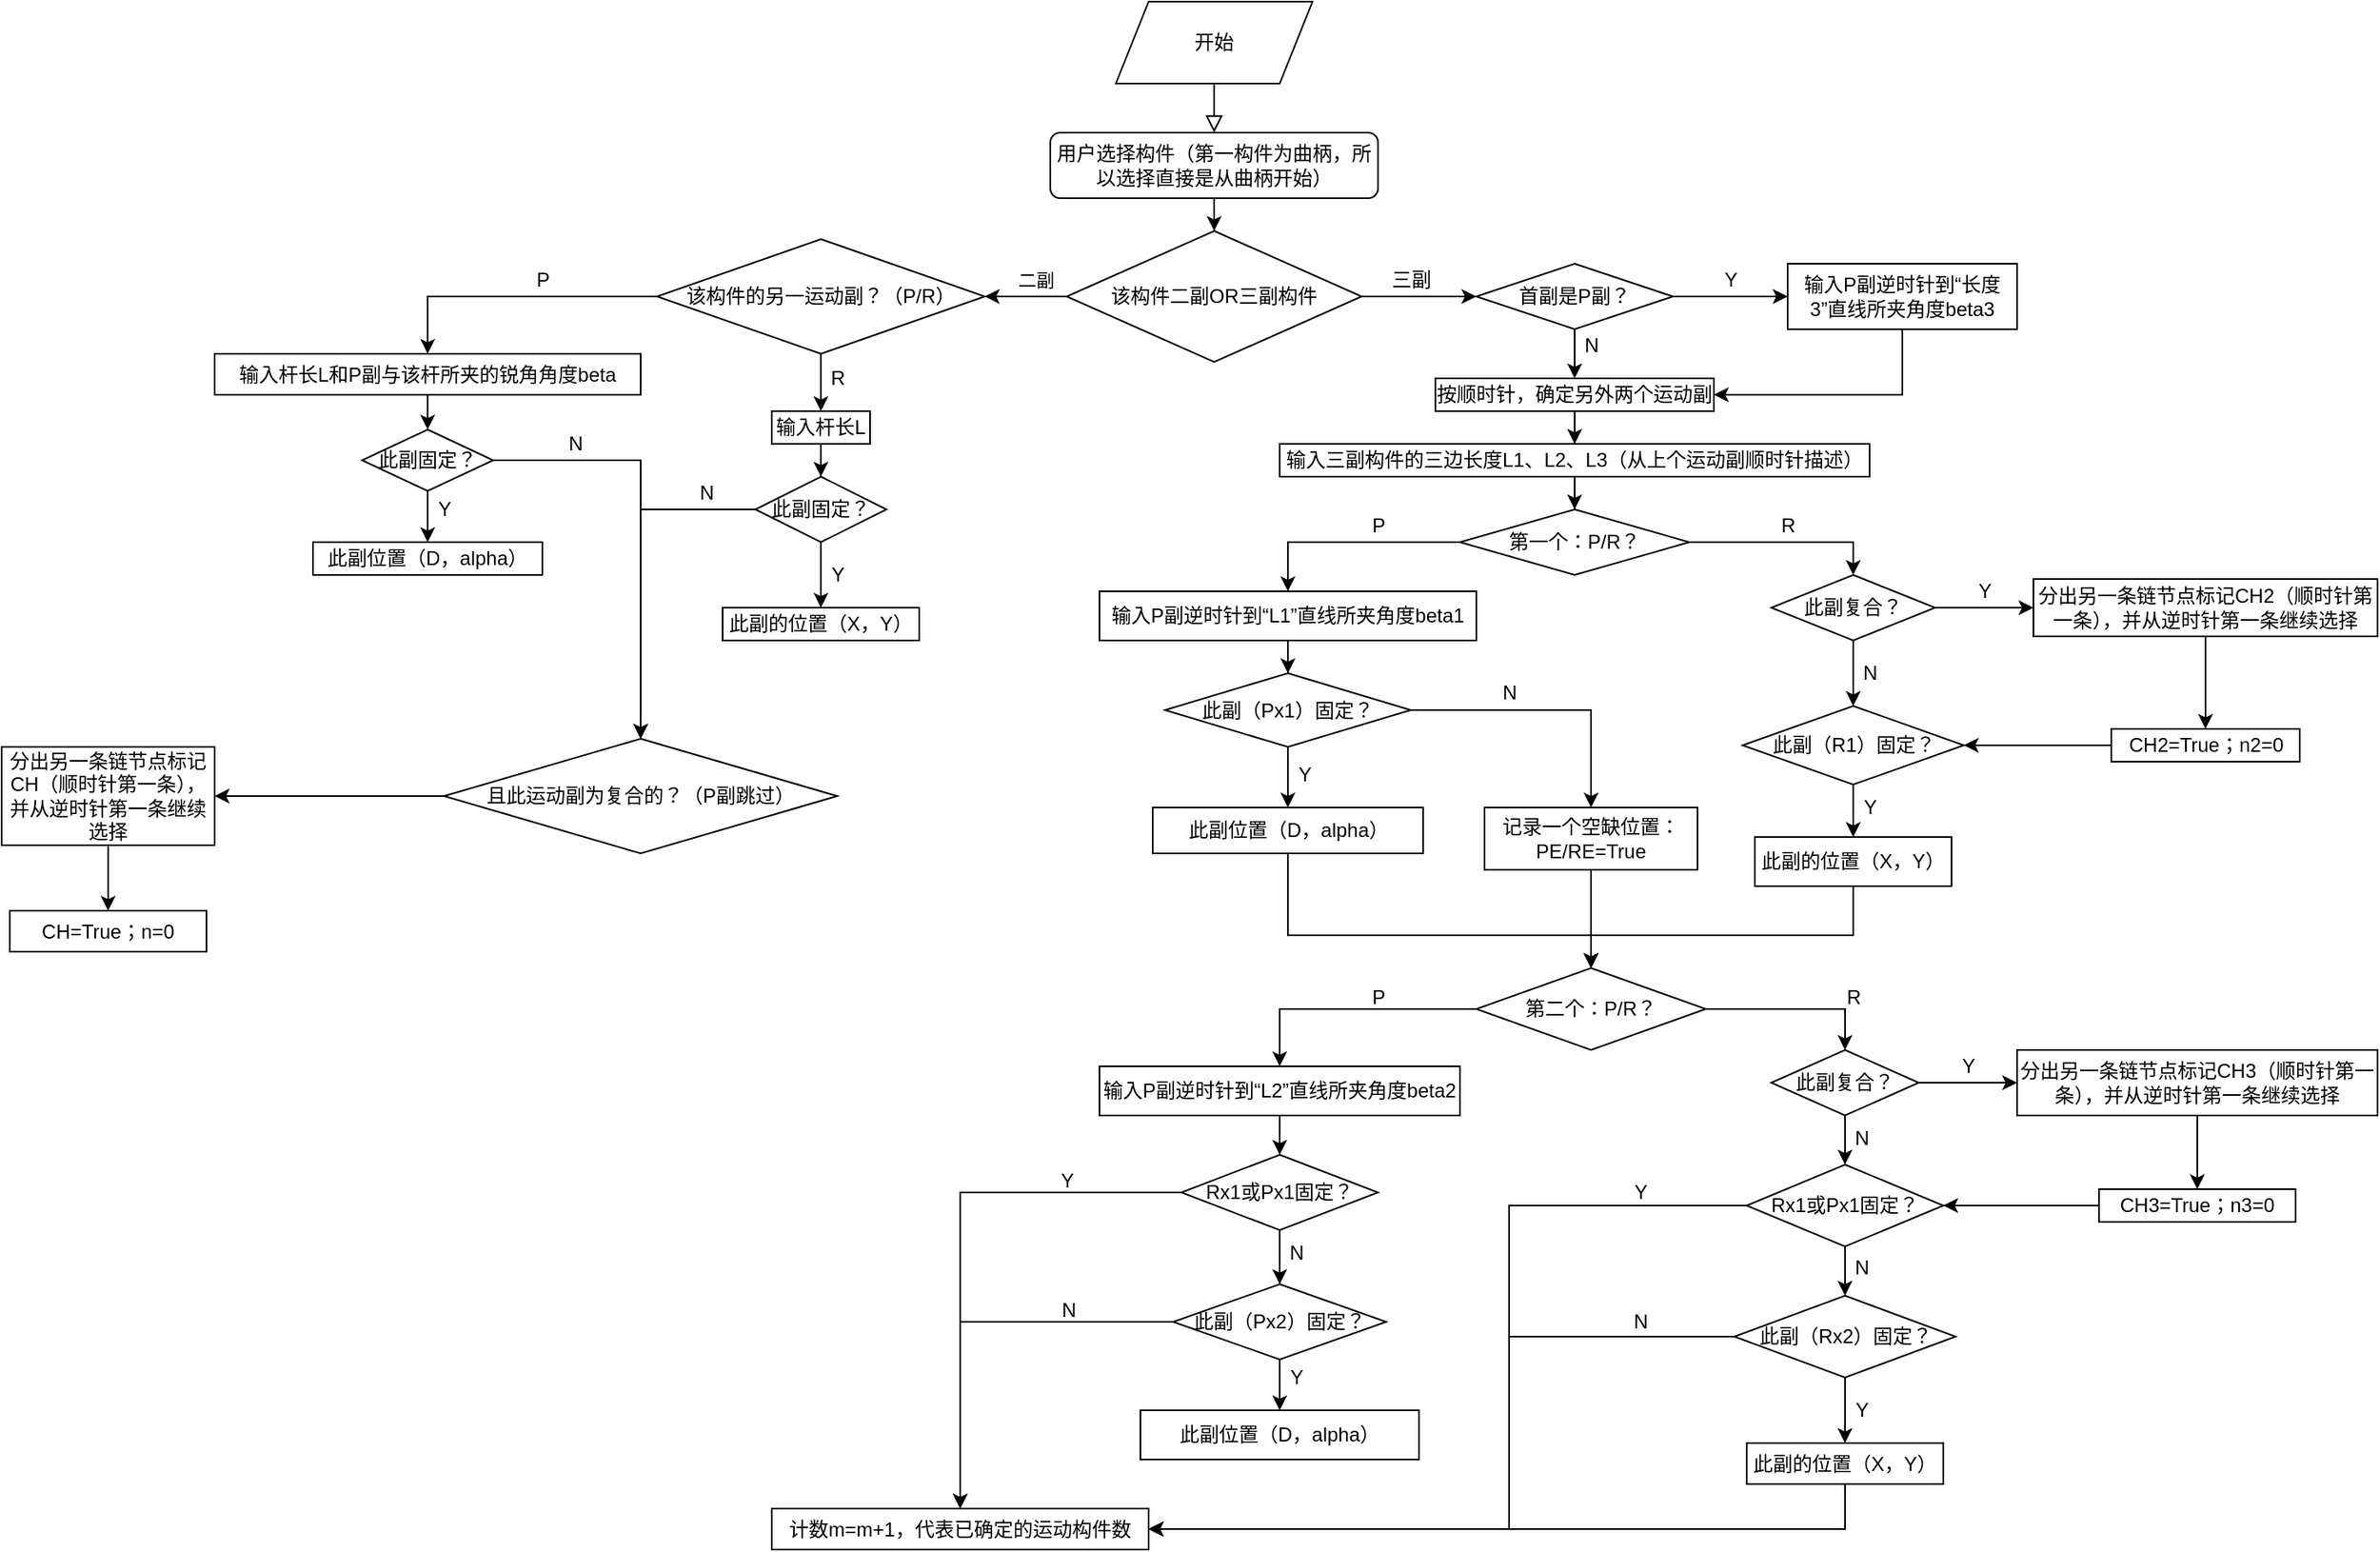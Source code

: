 <mxfile version="13.7.7" type="github">
  <diagram id="C5RBs43oDa-KdzZeNtuy" name="Page-1">
    <mxGraphModel dx="2249" dy="747" grid="1" gridSize="10" guides="1" tooltips="1" connect="1" arrows="1" fold="1" page="1" pageScale="1" pageWidth="827" pageHeight="1169" math="0" shadow="0">
      <root>
        <mxCell id="WIyWlLk6GJQsqaUBKTNV-0" />
        <mxCell id="WIyWlLk6GJQsqaUBKTNV-1" parent="WIyWlLk6GJQsqaUBKTNV-0" />
        <mxCell id="WIyWlLk6GJQsqaUBKTNV-2" value="" style="rounded=0;html=1;jettySize=auto;orthogonalLoop=1;fontSize=11;endArrow=block;endFill=0;endSize=8;strokeWidth=1;shadow=0;labelBackgroundColor=none;edgeStyle=orthogonalEdgeStyle;" parent="WIyWlLk6GJQsqaUBKTNV-1" edge="1">
          <mxGeometry relative="1" as="geometry">
            <mxPoint x="460" y="80" as="sourcePoint" />
            <mxPoint x="460" y="110" as="targetPoint" />
          </mxGeometry>
        </mxCell>
        <mxCell id="-kr_qZ6YlgbHXMkLGOQx-3" value="" style="edgeStyle=orthogonalEdgeStyle;rounded=0;orthogonalLoop=1;jettySize=auto;html=1;" edge="1" parent="WIyWlLk6GJQsqaUBKTNV-1" source="-kr_qZ6YlgbHXMkLGOQx-0" target="-kr_qZ6YlgbHXMkLGOQx-2">
          <mxGeometry relative="1" as="geometry" />
        </mxCell>
        <mxCell id="-kr_qZ6YlgbHXMkLGOQx-0" value="用户选择构件（第一构件为曲柄，所以选择直接是从曲柄开始）" style="rounded=1;whiteSpace=wrap;html=1;" vertex="1" parent="WIyWlLk6GJQsqaUBKTNV-1">
          <mxGeometry x="360" y="110" width="200" height="40" as="geometry" />
        </mxCell>
        <mxCell id="-kr_qZ6YlgbHXMkLGOQx-1" value="开始" style="shape=parallelogram;perimeter=parallelogramPerimeter;whiteSpace=wrap;html=1;fixedSize=1;" vertex="1" parent="WIyWlLk6GJQsqaUBKTNV-1">
          <mxGeometry x="400" y="30" width="120" height="50" as="geometry" />
        </mxCell>
        <mxCell id="-kr_qZ6YlgbHXMkLGOQx-5" value="" style="edgeStyle=orthogonalEdgeStyle;rounded=0;orthogonalLoop=1;jettySize=auto;html=1;" edge="1" parent="WIyWlLk6GJQsqaUBKTNV-1" source="-kr_qZ6YlgbHXMkLGOQx-2" target="-kr_qZ6YlgbHXMkLGOQx-4">
          <mxGeometry relative="1" as="geometry" />
        </mxCell>
        <mxCell id="-kr_qZ6YlgbHXMkLGOQx-6" value="二副&lt;br&gt;" style="edgeLabel;html=1;align=center;verticalAlign=middle;resizable=0;points=[];" vertex="1" connectable="0" parent="-kr_qZ6YlgbHXMkLGOQx-5">
          <mxGeometry x="-0.25" y="-3" relative="1" as="geometry">
            <mxPoint y="-7" as="offset" />
          </mxGeometry>
        </mxCell>
        <mxCell id="-kr_qZ6YlgbHXMkLGOQx-9" value="" style="edgeStyle=orthogonalEdgeStyle;rounded=0;orthogonalLoop=1;jettySize=auto;html=1;" edge="1" parent="WIyWlLk6GJQsqaUBKTNV-1" source="-kr_qZ6YlgbHXMkLGOQx-2" target="-kr_qZ6YlgbHXMkLGOQx-8">
          <mxGeometry relative="1" as="geometry" />
        </mxCell>
        <mxCell id="-kr_qZ6YlgbHXMkLGOQx-2" value="该构件二副OR三副构件" style="rhombus;whiteSpace=wrap;html=1;" vertex="1" parent="WIyWlLk6GJQsqaUBKTNV-1">
          <mxGeometry x="370" y="170" width="180" height="80" as="geometry" />
        </mxCell>
        <mxCell id="-kr_qZ6YlgbHXMkLGOQx-27" value="" style="edgeStyle=orthogonalEdgeStyle;rounded=0;orthogonalLoop=1;jettySize=auto;html=1;" edge="1" parent="WIyWlLk6GJQsqaUBKTNV-1" source="-kr_qZ6YlgbHXMkLGOQx-4" target="-kr_qZ6YlgbHXMkLGOQx-26">
          <mxGeometry relative="1" as="geometry" />
        </mxCell>
        <mxCell id="-kr_qZ6YlgbHXMkLGOQx-30" value="" style="edgeStyle=orthogonalEdgeStyle;rounded=0;orthogonalLoop=1;jettySize=auto;html=1;entryX=0.5;entryY=0;entryDx=0;entryDy=0;" edge="1" parent="WIyWlLk6GJQsqaUBKTNV-1" source="-kr_qZ6YlgbHXMkLGOQx-4" target="-kr_qZ6YlgbHXMkLGOQx-29">
          <mxGeometry relative="1" as="geometry" />
        </mxCell>
        <mxCell id="-kr_qZ6YlgbHXMkLGOQx-4" value="该构件的另一运动副？（P/R）" style="rhombus;whiteSpace=wrap;html=1;" vertex="1" parent="WIyWlLk6GJQsqaUBKTNV-1">
          <mxGeometry x="120" y="175" width="200" height="70" as="geometry" />
        </mxCell>
        <mxCell id="-kr_qZ6YlgbHXMkLGOQx-12" value="" style="edgeStyle=orthogonalEdgeStyle;rounded=0;orthogonalLoop=1;jettySize=auto;html=1;entryX=0.5;entryY=0;entryDx=0;entryDy=0;" edge="1" parent="WIyWlLk6GJQsqaUBKTNV-1" source="-kr_qZ6YlgbHXMkLGOQx-8" target="-kr_qZ6YlgbHXMkLGOQx-16">
          <mxGeometry relative="1" as="geometry">
            <mxPoint x="690" y="270" as="targetPoint" />
          </mxGeometry>
        </mxCell>
        <mxCell id="-kr_qZ6YlgbHXMkLGOQx-15" value="" style="edgeStyle=orthogonalEdgeStyle;rounded=0;orthogonalLoop=1;jettySize=auto;html=1;" edge="1" parent="WIyWlLk6GJQsqaUBKTNV-1" source="-kr_qZ6YlgbHXMkLGOQx-8" target="-kr_qZ6YlgbHXMkLGOQx-14">
          <mxGeometry relative="1" as="geometry" />
        </mxCell>
        <mxCell id="-kr_qZ6YlgbHXMkLGOQx-8" value="首副是P副？" style="rhombus;whiteSpace=wrap;html=1;" vertex="1" parent="WIyWlLk6GJQsqaUBKTNV-1">
          <mxGeometry x="620" y="190" width="120" height="40" as="geometry" />
        </mxCell>
        <mxCell id="-kr_qZ6YlgbHXMkLGOQx-10" value="三副" style="text;html=1;align=center;verticalAlign=middle;resizable=0;points=[];autosize=1;" vertex="1" parent="WIyWlLk6GJQsqaUBKTNV-1">
          <mxGeometry x="560" y="190" width="40" height="20" as="geometry" />
        </mxCell>
        <mxCell id="-kr_qZ6YlgbHXMkLGOQx-13" value="N" style="text;html=1;align=center;verticalAlign=middle;resizable=0;points=[];autosize=1;" vertex="1" parent="WIyWlLk6GJQsqaUBKTNV-1">
          <mxGeometry x="680" y="230" width="20" height="20" as="geometry" />
        </mxCell>
        <mxCell id="-kr_qZ6YlgbHXMkLGOQx-25" value="" style="edgeStyle=orthogonalEdgeStyle;rounded=0;orthogonalLoop=1;jettySize=auto;html=1;entryX=1;entryY=0.5;entryDx=0;entryDy=0;exitX=0.5;exitY=1;exitDx=0;exitDy=0;" edge="1" parent="WIyWlLk6GJQsqaUBKTNV-1" source="-kr_qZ6YlgbHXMkLGOQx-14" target="-kr_qZ6YlgbHXMkLGOQx-16">
          <mxGeometry relative="1" as="geometry" />
        </mxCell>
        <mxCell id="-kr_qZ6YlgbHXMkLGOQx-14" value="输入P副逆时针到“长度3”直线所夹角度beta3" style="whiteSpace=wrap;html=1;" vertex="1" parent="WIyWlLk6GJQsqaUBKTNV-1">
          <mxGeometry x="810" y="190" width="140" height="40" as="geometry" />
        </mxCell>
        <mxCell id="-kr_qZ6YlgbHXMkLGOQx-24" value="" style="edgeStyle=orthogonalEdgeStyle;rounded=0;orthogonalLoop=1;jettySize=auto;html=1;" edge="1" parent="WIyWlLk6GJQsqaUBKTNV-1" source="-kr_qZ6YlgbHXMkLGOQx-16" target="-kr_qZ6YlgbHXMkLGOQx-23">
          <mxGeometry relative="1" as="geometry" />
        </mxCell>
        <mxCell id="-kr_qZ6YlgbHXMkLGOQx-16" value="按顺时针，确定另外两个运动副" style="rounded=0;whiteSpace=wrap;html=1;" vertex="1" parent="WIyWlLk6GJQsqaUBKTNV-1">
          <mxGeometry x="595" y="260" width="170" height="20" as="geometry" />
        </mxCell>
        <mxCell id="-kr_qZ6YlgbHXMkLGOQx-18" value="Y" style="text;html=1;align=center;verticalAlign=middle;resizable=0;points=[];autosize=1;" vertex="1" parent="WIyWlLk6GJQsqaUBKTNV-1">
          <mxGeometry x="765" y="190" width="20" height="20" as="geometry" />
        </mxCell>
        <mxCell id="-kr_qZ6YlgbHXMkLGOQx-19" style="edgeStyle=orthogonalEdgeStyle;rounded=0;orthogonalLoop=1;jettySize=auto;html=1;exitX=0.5;exitY=1;exitDx=0;exitDy=0;" edge="1" parent="WIyWlLk6GJQsqaUBKTNV-1" source="-kr_qZ6YlgbHXMkLGOQx-16" target="-kr_qZ6YlgbHXMkLGOQx-16">
          <mxGeometry relative="1" as="geometry" />
        </mxCell>
        <mxCell id="-kr_qZ6YlgbHXMkLGOQx-20" style="edgeStyle=orthogonalEdgeStyle;rounded=0;orthogonalLoop=1;jettySize=auto;html=1;exitX=0.5;exitY=1;exitDx=0;exitDy=0;" edge="1" parent="WIyWlLk6GJQsqaUBKTNV-1" source="-kr_qZ6YlgbHXMkLGOQx-16" target="-kr_qZ6YlgbHXMkLGOQx-16">
          <mxGeometry relative="1" as="geometry" />
        </mxCell>
        <mxCell id="-kr_qZ6YlgbHXMkLGOQx-53" value="" style="edgeStyle=orthogonalEdgeStyle;rounded=0;orthogonalLoop=1;jettySize=auto;html=1;" edge="1" parent="WIyWlLk6GJQsqaUBKTNV-1" source="-kr_qZ6YlgbHXMkLGOQx-23" target="-kr_qZ6YlgbHXMkLGOQx-52">
          <mxGeometry relative="1" as="geometry" />
        </mxCell>
        <mxCell id="-kr_qZ6YlgbHXMkLGOQx-23" value="输入三副构件的三边长度L1、L2、L3（从上个运动副顺时针描述）" style="whiteSpace=wrap;html=1;rounded=0;" vertex="1" parent="WIyWlLk6GJQsqaUBKTNV-1">
          <mxGeometry x="500" y="300" width="360" height="20" as="geometry" />
        </mxCell>
        <mxCell id="-kr_qZ6YlgbHXMkLGOQx-40" value="" style="edgeStyle=orthogonalEdgeStyle;rounded=0;orthogonalLoop=1;jettySize=auto;html=1;" edge="1" parent="WIyWlLk6GJQsqaUBKTNV-1" source="-kr_qZ6YlgbHXMkLGOQx-26" target="-kr_qZ6YlgbHXMkLGOQx-39">
          <mxGeometry relative="1" as="geometry" />
        </mxCell>
        <mxCell id="-kr_qZ6YlgbHXMkLGOQx-26" value="输入杆长L" style="whiteSpace=wrap;html=1;" vertex="1" parent="WIyWlLk6GJQsqaUBKTNV-1">
          <mxGeometry x="190" y="280" width="60" height="20" as="geometry" />
        </mxCell>
        <mxCell id="-kr_qZ6YlgbHXMkLGOQx-28" value="R" style="text;html=1;align=center;verticalAlign=middle;resizable=0;points=[];autosize=1;" vertex="1" parent="WIyWlLk6GJQsqaUBKTNV-1">
          <mxGeometry x="220" y="250" width="20" height="20" as="geometry" />
        </mxCell>
        <mxCell id="-kr_qZ6YlgbHXMkLGOQx-33" value="" style="edgeStyle=orthogonalEdgeStyle;rounded=0;orthogonalLoop=1;jettySize=auto;html=1;" edge="1" parent="WIyWlLk6GJQsqaUBKTNV-1" source="-kr_qZ6YlgbHXMkLGOQx-29" target="-kr_qZ6YlgbHXMkLGOQx-32">
          <mxGeometry relative="1" as="geometry" />
        </mxCell>
        <mxCell id="-kr_qZ6YlgbHXMkLGOQx-29" value="输入杆长L和P副与该杆所夹的锐角角度beta" style="whiteSpace=wrap;html=1;" vertex="1" parent="WIyWlLk6GJQsqaUBKTNV-1">
          <mxGeometry x="-150" y="245" width="260" height="25" as="geometry" />
        </mxCell>
        <mxCell id="-kr_qZ6YlgbHXMkLGOQx-31" value="P" style="text;html=1;align=center;verticalAlign=middle;resizable=0;points=[];autosize=1;" vertex="1" parent="WIyWlLk6GJQsqaUBKTNV-1">
          <mxGeometry x="40" y="190" width="20" height="20" as="geometry" />
        </mxCell>
        <mxCell id="-kr_qZ6YlgbHXMkLGOQx-35" value="" style="edgeStyle=orthogonalEdgeStyle;rounded=0;orthogonalLoop=1;jettySize=auto;html=1;" edge="1" parent="WIyWlLk6GJQsqaUBKTNV-1" source="-kr_qZ6YlgbHXMkLGOQx-32" target="-kr_qZ6YlgbHXMkLGOQx-34">
          <mxGeometry relative="1" as="geometry" />
        </mxCell>
        <mxCell id="-kr_qZ6YlgbHXMkLGOQx-38" value="" style="edgeStyle=orthogonalEdgeStyle;rounded=0;orthogonalLoop=1;jettySize=auto;html=1;exitX=1;exitY=0.5;exitDx=0;exitDy=0;" edge="1" parent="WIyWlLk6GJQsqaUBKTNV-1" source="-kr_qZ6YlgbHXMkLGOQx-32" target="-kr_qZ6YlgbHXMkLGOQx-37">
          <mxGeometry relative="1" as="geometry" />
        </mxCell>
        <mxCell id="-kr_qZ6YlgbHXMkLGOQx-32" value="此副固定？" style="rhombus;whiteSpace=wrap;html=1;" vertex="1" parent="WIyWlLk6GJQsqaUBKTNV-1">
          <mxGeometry x="-60" y="291.25" width="80" height="37.5" as="geometry" />
        </mxCell>
        <mxCell id="-kr_qZ6YlgbHXMkLGOQx-34" value="此副位置（D，alpha）" style="whiteSpace=wrap;html=1;" vertex="1" parent="WIyWlLk6GJQsqaUBKTNV-1">
          <mxGeometry x="-90" y="360" width="140" height="20" as="geometry" />
        </mxCell>
        <mxCell id="-kr_qZ6YlgbHXMkLGOQx-36" value="Y" style="text;html=1;align=center;verticalAlign=middle;resizable=0;points=[];autosize=1;" vertex="1" parent="WIyWlLk6GJQsqaUBKTNV-1">
          <mxGeometry x="-20" y="330" width="20" height="20" as="geometry" />
        </mxCell>
        <mxCell id="-kr_qZ6YlgbHXMkLGOQx-49" value="" style="edgeStyle=orthogonalEdgeStyle;rounded=0;orthogonalLoop=1;jettySize=auto;html=1;" edge="1" parent="WIyWlLk6GJQsqaUBKTNV-1" source="-kr_qZ6YlgbHXMkLGOQx-37" target="-kr_qZ6YlgbHXMkLGOQx-48">
          <mxGeometry relative="1" as="geometry" />
        </mxCell>
        <mxCell id="-kr_qZ6YlgbHXMkLGOQx-37" value="且此运动副为复合的？（P副跳过）" style="rhombus;whiteSpace=wrap;html=1;" vertex="1" parent="WIyWlLk6GJQsqaUBKTNV-1">
          <mxGeometry x="-10" y="480" width="240" height="70" as="geometry" />
        </mxCell>
        <mxCell id="-kr_qZ6YlgbHXMkLGOQx-41" style="edgeStyle=orthogonalEdgeStyle;rounded=0;orthogonalLoop=1;jettySize=auto;html=1;exitX=0;exitY=0.5;exitDx=0;exitDy=0;entryX=0.5;entryY=0;entryDx=0;entryDy=0;" edge="1" parent="WIyWlLk6GJQsqaUBKTNV-1" source="-kr_qZ6YlgbHXMkLGOQx-39" target="-kr_qZ6YlgbHXMkLGOQx-37">
          <mxGeometry relative="1" as="geometry" />
        </mxCell>
        <mxCell id="-kr_qZ6YlgbHXMkLGOQx-45" value="" style="edgeStyle=orthogonalEdgeStyle;rounded=0;orthogonalLoop=1;jettySize=auto;html=1;" edge="1" parent="WIyWlLk6GJQsqaUBKTNV-1" source="-kr_qZ6YlgbHXMkLGOQx-39" target="-kr_qZ6YlgbHXMkLGOQx-44">
          <mxGeometry relative="1" as="geometry" />
        </mxCell>
        <mxCell id="-kr_qZ6YlgbHXMkLGOQx-39" value="此副固定？" style="rhombus;whiteSpace=wrap;html=1;" vertex="1" parent="WIyWlLk6GJQsqaUBKTNV-1">
          <mxGeometry x="180" y="320" width="80" height="40" as="geometry" />
        </mxCell>
        <mxCell id="-kr_qZ6YlgbHXMkLGOQx-42" value="N" style="text;html=1;align=center;verticalAlign=middle;resizable=0;points=[];autosize=1;" vertex="1" parent="WIyWlLk6GJQsqaUBKTNV-1">
          <mxGeometry x="60" y="290" width="20" height="20" as="geometry" />
        </mxCell>
        <mxCell id="-kr_qZ6YlgbHXMkLGOQx-43" value="N" style="text;html=1;align=center;verticalAlign=middle;resizable=0;points=[];autosize=1;" vertex="1" parent="WIyWlLk6GJQsqaUBKTNV-1">
          <mxGeometry x="140" y="320" width="20" height="20" as="geometry" />
        </mxCell>
        <mxCell id="-kr_qZ6YlgbHXMkLGOQx-44" value="此副的位置（X，Y）" style="whiteSpace=wrap;html=1;" vertex="1" parent="WIyWlLk6GJQsqaUBKTNV-1">
          <mxGeometry x="160" y="400" width="120" height="20" as="geometry" />
        </mxCell>
        <mxCell id="-kr_qZ6YlgbHXMkLGOQx-46" value="Y" style="text;html=1;align=center;verticalAlign=middle;resizable=0;points=[];autosize=1;" vertex="1" parent="WIyWlLk6GJQsqaUBKTNV-1">
          <mxGeometry x="220" y="370" width="20" height="20" as="geometry" />
        </mxCell>
        <mxCell id="-kr_qZ6YlgbHXMkLGOQx-51" value="" style="edgeStyle=orthogonalEdgeStyle;rounded=0;orthogonalLoop=1;jettySize=auto;html=1;" edge="1" parent="WIyWlLk6GJQsqaUBKTNV-1" source="-kr_qZ6YlgbHXMkLGOQx-48" target="-kr_qZ6YlgbHXMkLGOQx-50">
          <mxGeometry relative="1" as="geometry" />
        </mxCell>
        <mxCell id="-kr_qZ6YlgbHXMkLGOQx-48" value="分出另一条链节点标记CH（顺时针第一条），并从逆时针第一条继续选择" style="whiteSpace=wrap;html=1;" vertex="1" parent="WIyWlLk6GJQsqaUBKTNV-1">
          <mxGeometry x="-280" y="485" width="130" height="60" as="geometry" />
        </mxCell>
        <mxCell id="-kr_qZ6YlgbHXMkLGOQx-50" value="CH=True；n=0" style="whiteSpace=wrap;html=1;" vertex="1" parent="WIyWlLk6GJQsqaUBKTNV-1">
          <mxGeometry x="-275" y="585" width="120" height="25" as="geometry" />
        </mxCell>
        <mxCell id="-kr_qZ6YlgbHXMkLGOQx-55" value="" style="edgeStyle=orthogonalEdgeStyle;rounded=0;orthogonalLoop=1;jettySize=auto;html=1;exitX=0;exitY=0.5;exitDx=0;exitDy=0;" edge="1" parent="WIyWlLk6GJQsqaUBKTNV-1" source="-kr_qZ6YlgbHXMkLGOQx-52" target="-kr_qZ6YlgbHXMkLGOQx-54">
          <mxGeometry relative="1" as="geometry" />
        </mxCell>
        <mxCell id="-kr_qZ6YlgbHXMkLGOQx-60" value="" style="edgeStyle=orthogonalEdgeStyle;rounded=0;orthogonalLoop=1;jettySize=auto;html=1;entryX=0.5;entryY=0;entryDx=0;entryDy=0;" edge="1" parent="WIyWlLk6GJQsqaUBKTNV-1" source="-kr_qZ6YlgbHXMkLGOQx-52" target="-kr_qZ6YlgbHXMkLGOQx-59">
          <mxGeometry relative="1" as="geometry" />
        </mxCell>
        <mxCell id="-kr_qZ6YlgbHXMkLGOQx-52" value="第一个：P/R？" style="rhombus;whiteSpace=wrap;html=1;rounded=0;" vertex="1" parent="WIyWlLk6GJQsqaUBKTNV-1">
          <mxGeometry x="610" y="340" width="140" height="40" as="geometry" />
        </mxCell>
        <mxCell id="-kr_qZ6YlgbHXMkLGOQx-63" value="" style="edgeStyle=orthogonalEdgeStyle;rounded=0;orthogonalLoop=1;jettySize=auto;html=1;" edge="1" parent="WIyWlLk6GJQsqaUBKTNV-1" source="-kr_qZ6YlgbHXMkLGOQx-54" target="-kr_qZ6YlgbHXMkLGOQx-62">
          <mxGeometry relative="1" as="geometry" />
        </mxCell>
        <mxCell id="-kr_qZ6YlgbHXMkLGOQx-54" value="输入P副逆时针到“L1”直线所夹角度beta1" style="whiteSpace=wrap;html=1;rounded=0;" vertex="1" parent="WIyWlLk6GJQsqaUBKTNV-1">
          <mxGeometry x="390" y="390" width="230" height="30" as="geometry" />
        </mxCell>
        <mxCell id="-kr_qZ6YlgbHXMkLGOQx-56" value="P" style="text;html=1;align=center;verticalAlign=middle;resizable=0;points=[];autosize=1;" vertex="1" parent="WIyWlLk6GJQsqaUBKTNV-1">
          <mxGeometry x="550" y="340" width="20" height="20" as="geometry" />
        </mxCell>
        <mxCell id="-kr_qZ6YlgbHXMkLGOQx-71" value="" style="edgeStyle=orthogonalEdgeStyle;rounded=0;orthogonalLoop=1;jettySize=auto;html=1;" edge="1" parent="WIyWlLk6GJQsqaUBKTNV-1" source="-kr_qZ6YlgbHXMkLGOQx-59" target="-kr_qZ6YlgbHXMkLGOQx-70">
          <mxGeometry relative="1" as="geometry" />
        </mxCell>
        <mxCell id="-kr_qZ6YlgbHXMkLGOQx-76" value="" style="edgeStyle=orthogonalEdgeStyle;rounded=0;orthogonalLoop=1;jettySize=auto;html=1;" edge="1" parent="WIyWlLk6GJQsqaUBKTNV-1" source="-kr_qZ6YlgbHXMkLGOQx-59" target="-kr_qZ6YlgbHXMkLGOQx-75">
          <mxGeometry relative="1" as="geometry" />
        </mxCell>
        <mxCell id="-kr_qZ6YlgbHXMkLGOQx-59" value="此副复合？" style="rhombus;whiteSpace=wrap;html=1;rounded=0;" vertex="1" parent="WIyWlLk6GJQsqaUBKTNV-1">
          <mxGeometry x="800" y="380" width="100" height="40" as="geometry" />
        </mxCell>
        <mxCell id="-kr_qZ6YlgbHXMkLGOQx-61" value="R" style="text;html=1;align=center;verticalAlign=middle;resizable=0;points=[];autosize=1;" vertex="1" parent="WIyWlLk6GJQsqaUBKTNV-1">
          <mxGeometry x="800" y="340" width="20" height="20" as="geometry" />
        </mxCell>
        <mxCell id="-kr_qZ6YlgbHXMkLGOQx-65" value="" style="edgeStyle=orthogonalEdgeStyle;rounded=0;orthogonalLoop=1;jettySize=auto;html=1;" edge="1" parent="WIyWlLk6GJQsqaUBKTNV-1" source="-kr_qZ6YlgbHXMkLGOQx-62" target="-kr_qZ6YlgbHXMkLGOQx-64">
          <mxGeometry relative="1" as="geometry" />
        </mxCell>
        <mxCell id="-kr_qZ6YlgbHXMkLGOQx-68" value="" style="edgeStyle=orthogonalEdgeStyle;rounded=0;orthogonalLoop=1;jettySize=auto;html=1;" edge="1" parent="WIyWlLk6GJQsqaUBKTNV-1" source="-kr_qZ6YlgbHXMkLGOQx-62" target="-kr_qZ6YlgbHXMkLGOQx-67">
          <mxGeometry relative="1" as="geometry" />
        </mxCell>
        <mxCell id="-kr_qZ6YlgbHXMkLGOQx-62" value="此副（Px1）固定？" style="rhombus;whiteSpace=wrap;html=1;rounded=0;" vertex="1" parent="WIyWlLk6GJQsqaUBKTNV-1">
          <mxGeometry x="430" y="440" width="150" height="45" as="geometry" />
        </mxCell>
        <mxCell id="-kr_qZ6YlgbHXMkLGOQx-83" style="edgeStyle=orthogonalEdgeStyle;rounded=0;orthogonalLoop=1;jettySize=auto;html=1;exitX=0.5;exitY=1;exitDx=0;exitDy=0;entryX=0.5;entryY=0;entryDx=0;entryDy=0;" edge="1" parent="WIyWlLk6GJQsqaUBKTNV-1" source="-kr_qZ6YlgbHXMkLGOQx-64" target="-kr_qZ6YlgbHXMkLGOQx-80">
          <mxGeometry relative="1" as="geometry">
            <mxPoint x="720" y="680" as="targetPoint" />
            <Array as="points">
              <mxPoint x="505" y="600" />
              <mxPoint x="690" y="600" />
            </Array>
          </mxGeometry>
        </mxCell>
        <mxCell id="-kr_qZ6YlgbHXMkLGOQx-64" value="此副位置（D，alpha）" style="whiteSpace=wrap;html=1;rounded=0;" vertex="1" parent="WIyWlLk6GJQsqaUBKTNV-1">
          <mxGeometry x="422.5" y="522" width="165" height="28" as="geometry" />
        </mxCell>
        <mxCell id="-kr_qZ6YlgbHXMkLGOQx-66" value="Y" style="text;html=1;align=center;verticalAlign=middle;resizable=0;points=[];autosize=1;" vertex="1" parent="WIyWlLk6GJQsqaUBKTNV-1">
          <mxGeometry x="505" y="492" width="20" height="20" as="geometry" />
        </mxCell>
        <mxCell id="-kr_qZ6YlgbHXMkLGOQx-82" style="edgeStyle=orthogonalEdgeStyle;rounded=0;orthogonalLoop=1;jettySize=auto;html=1;exitX=0.5;exitY=1;exitDx=0;exitDy=0;entryX=0.5;entryY=0;entryDx=0;entryDy=0;" edge="1" parent="WIyWlLk6GJQsqaUBKTNV-1" source="-kr_qZ6YlgbHXMkLGOQx-67" target="-kr_qZ6YlgbHXMkLGOQx-80">
          <mxGeometry relative="1" as="geometry" />
        </mxCell>
        <mxCell id="-kr_qZ6YlgbHXMkLGOQx-67" value="记录一个空缺位置：PE/RE=True" style="whiteSpace=wrap;html=1;rounded=0;" vertex="1" parent="WIyWlLk6GJQsqaUBKTNV-1">
          <mxGeometry x="625" y="522" width="130" height="38" as="geometry" />
        </mxCell>
        <mxCell id="-kr_qZ6YlgbHXMkLGOQx-69" value="N" style="text;html=1;align=center;verticalAlign=middle;resizable=0;points=[];autosize=1;" vertex="1" parent="WIyWlLk6GJQsqaUBKTNV-1">
          <mxGeometry x="630" y="442" width="20" height="20" as="geometry" />
        </mxCell>
        <mxCell id="-kr_qZ6YlgbHXMkLGOQx-73" value="" style="edgeStyle=orthogonalEdgeStyle;rounded=0;orthogonalLoop=1;jettySize=auto;html=1;" edge="1" parent="WIyWlLk6GJQsqaUBKTNV-1" source="-kr_qZ6YlgbHXMkLGOQx-70" target="-kr_qZ6YlgbHXMkLGOQx-72">
          <mxGeometry relative="1" as="geometry" />
        </mxCell>
        <mxCell id="-kr_qZ6YlgbHXMkLGOQx-70" value="此副（R1）固定？" style="rhombus;whiteSpace=wrap;html=1;rounded=0;" vertex="1" parent="WIyWlLk6GJQsqaUBKTNV-1">
          <mxGeometry x="782.5" y="460" width="135" height="48" as="geometry" />
        </mxCell>
        <mxCell id="-kr_qZ6YlgbHXMkLGOQx-81" value="" style="edgeStyle=orthogonalEdgeStyle;rounded=0;orthogonalLoop=1;jettySize=auto;html=1;exitX=0.5;exitY=1;exitDx=0;exitDy=0;" edge="1" parent="WIyWlLk6GJQsqaUBKTNV-1" source="-kr_qZ6YlgbHXMkLGOQx-72" target="-kr_qZ6YlgbHXMkLGOQx-80">
          <mxGeometry relative="1" as="geometry">
            <Array as="points">
              <mxPoint x="850" y="600" />
              <mxPoint x="690" y="600" />
            </Array>
          </mxGeometry>
        </mxCell>
        <mxCell id="-kr_qZ6YlgbHXMkLGOQx-72" value="此副的位置（X，Y）" style="whiteSpace=wrap;html=1;rounded=0;" vertex="1" parent="WIyWlLk6GJQsqaUBKTNV-1">
          <mxGeometry x="790" y="540" width="120" height="30" as="geometry" />
        </mxCell>
        <mxCell id="-kr_qZ6YlgbHXMkLGOQx-74" value="Y" style="text;html=1;align=center;verticalAlign=middle;resizable=0;points=[];autosize=1;" vertex="1" parent="WIyWlLk6GJQsqaUBKTNV-1">
          <mxGeometry x="850" y="512" width="20" height="20" as="geometry" />
        </mxCell>
        <mxCell id="-kr_qZ6YlgbHXMkLGOQx-78" value="" style="edgeStyle=orthogonalEdgeStyle;rounded=0;orthogonalLoop=1;jettySize=auto;html=1;" edge="1" parent="WIyWlLk6GJQsqaUBKTNV-1" source="-kr_qZ6YlgbHXMkLGOQx-75" target="-kr_qZ6YlgbHXMkLGOQx-77">
          <mxGeometry relative="1" as="geometry" />
        </mxCell>
        <mxCell id="-kr_qZ6YlgbHXMkLGOQx-75" value="分出另一条链节点标记CH2（顺时针第一条），并从逆时针第一条继续选择" style="whiteSpace=wrap;html=1;rounded=0;" vertex="1" parent="WIyWlLk6GJQsqaUBKTNV-1">
          <mxGeometry x="960" y="382.5" width="210" height="35" as="geometry" />
        </mxCell>
        <mxCell id="-kr_qZ6YlgbHXMkLGOQx-79" style="edgeStyle=orthogonalEdgeStyle;rounded=0;orthogonalLoop=1;jettySize=auto;html=1;exitX=0;exitY=0.5;exitDx=0;exitDy=0;entryX=1;entryY=0.5;entryDx=0;entryDy=0;" edge="1" parent="WIyWlLk6GJQsqaUBKTNV-1" source="-kr_qZ6YlgbHXMkLGOQx-77" target="-kr_qZ6YlgbHXMkLGOQx-70">
          <mxGeometry relative="1" as="geometry" />
        </mxCell>
        <mxCell id="-kr_qZ6YlgbHXMkLGOQx-77" value="CH2=True；n2=0" style="whiteSpace=wrap;html=1;rounded=0;" vertex="1" parent="WIyWlLk6GJQsqaUBKTNV-1">
          <mxGeometry x="1007.5" y="474" width="115" height="20" as="geometry" />
        </mxCell>
        <mxCell id="-kr_qZ6YlgbHXMkLGOQx-87" value="" style="edgeStyle=orthogonalEdgeStyle;rounded=0;orthogonalLoop=1;jettySize=auto;html=1;" edge="1" parent="WIyWlLk6GJQsqaUBKTNV-1" source="-kr_qZ6YlgbHXMkLGOQx-80" target="-kr_qZ6YlgbHXMkLGOQx-86">
          <mxGeometry relative="1" as="geometry" />
        </mxCell>
        <mxCell id="-kr_qZ6YlgbHXMkLGOQx-90" value="" style="edgeStyle=orthogonalEdgeStyle;rounded=0;orthogonalLoop=1;jettySize=auto;html=1;entryX=0.5;entryY=0;entryDx=0;entryDy=0;" edge="1" parent="WIyWlLk6GJQsqaUBKTNV-1" source="-kr_qZ6YlgbHXMkLGOQx-80" target="-kr_qZ6YlgbHXMkLGOQx-89">
          <mxGeometry relative="1" as="geometry" />
        </mxCell>
        <mxCell id="-kr_qZ6YlgbHXMkLGOQx-80" value="第二个：P/R？" style="rhombus;whiteSpace=wrap;html=1;rounded=0;" vertex="1" parent="WIyWlLk6GJQsqaUBKTNV-1">
          <mxGeometry x="620" y="620" width="140" height="50" as="geometry" />
        </mxCell>
        <mxCell id="-kr_qZ6YlgbHXMkLGOQx-84" value="Y" style="text;html=1;align=center;verticalAlign=middle;resizable=0;points=[];autosize=1;" vertex="1" parent="WIyWlLk6GJQsqaUBKTNV-1">
          <mxGeometry x="920" y="380" width="20" height="20" as="geometry" />
        </mxCell>
        <mxCell id="-kr_qZ6YlgbHXMkLGOQx-85" value="N" style="text;html=1;align=center;verticalAlign=middle;resizable=0;points=[];autosize=1;" vertex="1" parent="WIyWlLk6GJQsqaUBKTNV-1">
          <mxGeometry x="850" y="430" width="20" height="20" as="geometry" />
        </mxCell>
        <mxCell id="-kr_qZ6YlgbHXMkLGOQx-109" value="" style="edgeStyle=orthogonalEdgeStyle;rounded=0;orthogonalLoop=1;jettySize=auto;html=1;" edge="1" parent="WIyWlLk6GJQsqaUBKTNV-1" source="-kr_qZ6YlgbHXMkLGOQx-86" target="-kr_qZ6YlgbHXMkLGOQx-108">
          <mxGeometry relative="1" as="geometry" />
        </mxCell>
        <mxCell id="-kr_qZ6YlgbHXMkLGOQx-86" value="输入P副逆时针到“L2”直线所夹角度beta2" style="whiteSpace=wrap;html=1;rounded=0;" vertex="1" parent="WIyWlLk6GJQsqaUBKTNV-1">
          <mxGeometry x="390" y="680" width="220" height="30" as="geometry" />
        </mxCell>
        <mxCell id="-kr_qZ6YlgbHXMkLGOQx-88" value="P" style="text;html=1;align=center;verticalAlign=middle;resizable=0;points=[];autosize=1;" vertex="1" parent="WIyWlLk6GJQsqaUBKTNV-1">
          <mxGeometry x="550" y="628" width="20" height="20" as="geometry" />
        </mxCell>
        <mxCell id="-kr_qZ6YlgbHXMkLGOQx-93" value="" style="edgeStyle=orthogonalEdgeStyle;rounded=0;orthogonalLoop=1;jettySize=auto;html=1;" edge="1" parent="WIyWlLk6GJQsqaUBKTNV-1" source="-kr_qZ6YlgbHXMkLGOQx-89" target="-kr_qZ6YlgbHXMkLGOQx-92">
          <mxGeometry relative="1" as="geometry" />
        </mxCell>
        <mxCell id="-kr_qZ6YlgbHXMkLGOQx-97" value="" style="edgeStyle=orthogonalEdgeStyle;rounded=0;orthogonalLoop=1;jettySize=auto;html=1;" edge="1" parent="WIyWlLk6GJQsqaUBKTNV-1" source="-kr_qZ6YlgbHXMkLGOQx-89" target="-kr_qZ6YlgbHXMkLGOQx-96">
          <mxGeometry relative="1" as="geometry" />
        </mxCell>
        <mxCell id="-kr_qZ6YlgbHXMkLGOQx-89" value="此副复合？" style="rhombus;whiteSpace=wrap;html=1;rounded=0;" vertex="1" parent="WIyWlLk6GJQsqaUBKTNV-1">
          <mxGeometry x="800" y="670" width="90" height="40" as="geometry" />
        </mxCell>
        <mxCell id="-kr_qZ6YlgbHXMkLGOQx-91" value="R" style="text;html=1;align=center;verticalAlign=middle;resizable=0;points=[];autosize=1;" vertex="1" parent="WIyWlLk6GJQsqaUBKTNV-1">
          <mxGeometry x="840" y="628" width="20" height="20" as="geometry" />
        </mxCell>
        <mxCell id="-kr_qZ6YlgbHXMkLGOQx-95" value="" style="edgeStyle=orthogonalEdgeStyle;rounded=0;orthogonalLoop=1;jettySize=auto;html=1;" edge="1" parent="WIyWlLk6GJQsqaUBKTNV-1" source="-kr_qZ6YlgbHXMkLGOQx-92" target="-kr_qZ6YlgbHXMkLGOQx-94">
          <mxGeometry relative="1" as="geometry" />
        </mxCell>
        <mxCell id="-kr_qZ6YlgbHXMkLGOQx-92" value="分出另一条链节点标记CH3（顺时针第一条），并从逆时针第一条继续选择" style="whiteSpace=wrap;html=1;rounded=0;" vertex="1" parent="WIyWlLk6GJQsqaUBKTNV-1">
          <mxGeometry x="950" y="670" width="220" height="40" as="geometry" />
        </mxCell>
        <mxCell id="-kr_qZ6YlgbHXMkLGOQx-100" style="edgeStyle=orthogonalEdgeStyle;rounded=0;orthogonalLoop=1;jettySize=auto;html=1;exitX=0;exitY=0.5;exitDx=0;exitDy=0;entryX=1;entryY=0.5;entryDx=0;entryDy=0;" edge="1" parent="WIyWlLk6GJQsqaUBKTNV-1" source="-kr_qZ6YlgbHXMkLGOQx-94" target="-kr_qZ6YlgbHXMkLGOQx-96">
          <mxGeometry relative="1" as="geometry" />
        </mxCell>
        <mxCell id="-kr_qZ6YlgbHXMkLGOQx-94" value="CH3=True；n3=0" style="whiteSpace=wrap;html=1;rounded=0;" vertex="1" parent="WIyWlLk6GJQsqaUBKTNV-1">
          <mxGeometry x="1000" y="755" width="120" height="20" as="geometry" />
        </mxCell>
        <mxCell id="-kr_qZ6YlgbHXMkLGOQx-102" value="" style="edgeStyle=orthogonalEdgeStyle;rounded=0;orthogonalLoop=1;jettySize=auto;html=1;" edge="1" parent="WIyWlLk6GJQsqaUBKTNV-1" source="-kr_qZ6YlgbHXMkLGOQx-96" target="-kr_qZ6YlgbHXMkLGOQx-101">
          <mxGeometry relative="1" as="geometry" />
        </mxCell>
        <mxCell id="-kr_qZ6YlgbHXMkLGOQx-120" style="edgeStyle=orthogonalEdgeStyle;rounded=0;orthogonalLoop=1;jettySize=auto;html=1;exitX=0;exitY=0.5;exitDx=0;exitDy=0;entryX=1;entryY=0.5;entryDx=0;entryDy=0;" edge="1" parent="WIyWlLk6GJQsqaUBKTNV-1" source="-kr_qZ6YlgbHXMkLGOQx-96" target="-kr_qZ6YlgbHXMkLGOQx-107">
          <mxGeometry relative="1" as="geometry">
            <Array as="points">
              <mxPoint x="640" y="765" />
              <mxPoint x="640" y="963" />
            </Array>
          </mxGeometry>
        </mxCell>
        <mxCell id="-kr_qZ6YlgbHXMkLGOQx-96" value="Rx1或Px1固定？" style="rhombus;whiteSpace=wrap;html=1;rounded=0;" vertex="1" parent="WIyWlLk6GJQsqaUBKTNV-1">
          <mxGeometry x="785" y="740" width="120" height="50" as="geometry" />
        </mxCell>
        <mxCell id="-kr_qZ6YlgbHXMkLGOQx-98" value="Y" style="text;html=1;align=center;verticalAlign=middle;resizable=0;points=[];autosize=1;" vertex="1" parent="WIyWlLk6GJQsqaUBKTNV-1">
          <mxGeometry x="910" y="670" width="20" height="20" as="geometry" />
        </mxCell>
        <mxCell id="-kr_qZ6YlgbHXMkLGOQx-99" value="N" style="text;html=1;align=center;verticalAlign=middle;resizable=0;points=[];autosize=1;" vertex="1" parent="WIyWlLk6GJQsqaUBKTNV-1">
          <mxGeometry x="845" y="714" width="20" height="20" as="geometry" />
        </mxCell>
        <mxCell id="-kr_qZ6YlgbHXMkLGOQx-105" value="" style="edgeStyle=orthogonalEdgeStyle;rounded=0;orthogonalLoop=1;jettySize=auto;html=1;" edge="1" parent="WIyWlLk6GJQsqaUBKTNV-1" source="-kr_qZ6YlgbHXMkLGOQx-101" target="-kr_qZ6YlgbHXMkLGOQx-104">
          <mxGeometry relative="1" as="geometry" />
        </mxCell>
        <mxCell id="-kr_qZ6YlgbHXMkLGOQx-123" style="edgeStyle=orthogonalEdgeStyle;rounded=0;orthogonalLoop=1;jettySize=auto;html=1;exitX=0;exitY=0.5;exitDx=0;exitDy=0;entryX=1;entryY=0.5;entryDx=0;entryDy=0;" edge="1" parent="WIyWlLk6GJQsqaUBKTNV-1" source="-kr_qZ6YlgbHXMkLGOQx-101" target="-kr_qZ6YlgbHXMkLGOQx-107">
          <mxGeometry relative="1" as="geometry">
            <Array as="points">
              <mxPoint x="640" y="845" />
              <mxPoint x="640" y="963" />
            </Array>
          </mxGeometry>
        </mxCell>
        <mxCell id="-kr_qZ6YlgbHXMkLGOQx-101" value="此副（Rx2）固定？" style="rhombus;whiteSpace=wrap;html=1;rounded=0;" vertex="1" parent="WIyWlLk6GJQsqaUBKTNV-1">
          <mxGeometry x="777.5" y="820" width="135" height="50" as="geometry" />
        </mxCell>
        <mxCell id="-kr_qZ6YlgbHXMkLGOQx-103" value="N" style="text;html=1;align=center;verticalAlign=middle;resizable=0;points=[];autosize=1;" vertex="1" parent="WIyWlLk6GJQsqaUBKTNV-1">
          <mxGeometry x="845" y="793" width="20" height="20" as="geometry" />
        </mxCell>
        <mxCell id="-kr_qZ6YlgbHXMkLGOQx-122" style="edgeStyle=orthogonalEdgeStyle;rounded=0;orthogonalLoop=1;jettySize=auto;html=1;exitX=0.5;exitY=1;exitDx=0;exitDy=0;entryX=1;entryY=0.5;entryDx=0;entryDy=0;" edge="1" parent="WIyWlLk6GJQsqaUBKTNV-1" source="-kr_qZ6YlgbHXMkLGOQx-104" target="-kr_qZ6YlgbHXMkLGOQx-107">
          <mxGeometry relative="1" as="geometry" />
        </mxCell>
        <mxCell id="-kr_qZ6YlgbHXMkLGOQx-104" value="此副的位置（X，Y）" style="whiteSpace=wrap;html=1;rounded=0;" vertex="1" parent="WIyWlLk6GJQsqaUBKTNV-1">
          <mxGeometry x="785" y="910" width="120" height="25" as="geometry" />
        </mxCell>
        <mxCell id="-kr_qZ6YlgbHXMkLGOQx-106" value="Y" style="text;html=1;align=center;verticalAlign=middle;resizable=0;points=[];autosize=1;" vertex="1" parent="WIyWlLk6GJQsqaUBKTNV-1">
          <mxGeometry x="845" y="880" width="20" height="20" as="geometry" />
        </mxCell>
        <mxCell id="-kr_qZ6YlgbHXMkLGOQx-107" value="计数m=m+1，代表已确定的运动构件数" style="whiteSpace=wrap;html=1;" vertex="1" parent="WIyWlLk6GJQsqaUBKTNV-1">
          <mxGeometry x="190" y="950" width="230" height="25" as="geometry" />
        </mxCell>
        <mxCell id="-kr_qZ6YlgbHXMkLGOQx-111" value="" style="edgeStyle=orthogonalEdgeStyle;rounded=0;orthogonalLoop=1;jettySize=auto;html=1;" edge="1" parent="WIyWlLk6GJQsqaUBKTNV-1" source="-kr_qZ6YlgbHXMkLGOQx-108" target="-kr_qZ6YlgbHXMkLGOQx-110">
          <mxGeometry relative="1" as="geometry" />
        </mxCell>
        <mxCell id="-kr_qZ6YlgbHXMkLGOQx-116" style="edgeStyle=orthogonalEdgeStyle;rounded=0;orthogonalLoop=1;jettySize=auto;html=1;exitX=0;exitY=0.5;exitDx=0;exitDy=0;entryX=0.5;entryY=0;entryDx=0;entryDy=0;" edge="1" parent="WIyWlLk6GJQsqaUBKTNV-1" source="-kr_qZ6YlgbHXMkLGOQx-108" target="-kr_qZ6YlgbHXMkLGOQx-107">
          <mxGeometry relative="1" as="geometry" />
        </mxCell>
        <mxCell id="-kr_qZ6YlgbHXMkLGOQx-108" value="Rx1或Px1固定？" style="rhombus;whiteSpace=wrap;html=1;rounded=0;" vertex="1" parent="WIyWlLk6GJQsqaUBKTNV-1">
          <mxGeometry x="440" y="734" width="120" height="46" as="geometry" />
        </mxCell>
        <mxCell id="-kr_qZ6YlgbHXMkLGOQx-114" value="" style="edgeStyle=orthogonalEdgeStyle;rounded=0;orthogonalLoop=1;jettySize=auto;html=1;" edge="1" parent="WIyWlLk6GJQsqaUBKTNV-1" source="-kr_qZ6YlgbHXMkLGOQx-110" target="-kr_qZ6YlgbHXMkLGOQx-113">
          <mxGeometry relative="1" as="geometry" />
        </mxCell>
        <mxCell id="-kr_qZ6YlgbHXMkLGOQx-118" style="edgeStyle=orthogonalEdgeStyle;rounded=0;orthogonalLoop=1;jettySize=auto;html=1;exitX=0;exitY=0.5;exitDx=0;exitDy=0;entryX=0.5;entryY=0;entryDx=0;entryDy=0;" edge="1" parent="WIyWlLk6GJQsqaUBKTNV-1" source="-kr_qZ6YlgbHXMkLGOQx-110" target="-kr_qZ6YlgbHXMkLGOQx-107">
          <mxGeometry relative="1" as="geometry" />
        </mxCell>
        <mxCell id="-kr_qZ6YlgbHXMkLGOQx-110" value="此副（Px2）固定？" style="rhombus;whiteSpace=wrap;html=1;rounded=0;" vertex="1" parent="WIyWlLk6GJQsqaUBKTNV-1">
          <mxGeometry x="435" y="813" width="130" height="46" as="geometry" />
        </mxCell>
        <mxCell id="-kr_qZ6YlgbHXMkLGOQx-112" value="N" style="text;html=1;align=center;verticalAlign=middle;resizable=0;points=[];autosize=1;" vertex="1" parent="WIyWlLk6GJQsqaUBKTNV-1">
          <mxGeometry x="500" y="784" width="20" height="20" as="geometry" />
        </mxCell>
        <mxCell id="-kr_qZ6YlgbHXMkLGOQx-113" value="此副位置（D，alpha）" style="whiteSpace=wrap;html=1;rounded=0;" vertex="1" parent="WIyWlLk6GJQsqaUBKTNV-1">
          <mxGeometry x="415" y="890" width="170" height="30" as="geometry" />
        </mxCell>
        <mxCell id="-kr_qZ6YlgbHXMkLGOQx-115" value="Y" style="text;html=1;align=center;verticalAlign=middle;resizable=0;points=[];autosize=1;" vertex="1" parent="WIyWlLk6GJQsqaUBKTNV-1">
          <mxGeometry x="500" y="860" width="20" height="20" as="geometry" />
        </mxCell>
        <mxCell id="-kr_qZ6YlgbHXMkLGOQx-117" value="Y" style="text;html=1;align=center;verticalAlign=middle;resizable=0;points=[];autosize=1;" vertex="1" parent="WIyWlLk6GJQsqaUBKTNV-1">
          <mxGeometry x="360" y="740" width="20" height="20" as="geometry" />
        </mxCell>
        <mxCell id="-kr_qZ6YlgbHXMkLGOQx-119" value="N" style="text;html=1;align=center;verticalAlign=middle;resizable=0;points=[];autosize=1;" vertex="1" parent="WIyWlLk6GJQsqaUBKTNV-1">
          <mxGeometry x="361" y="819" width="20" height="20" as="geometry" />
        </mxCell>
        <mxCell id="-kr_qZ6YlgbHXMkLGOQx-121" value="Y" style="text;html=1;align=center;verticalAlign=middle;resizable=0;points=[];autosize=1;" vertex="1" parent="WIyWlLk6GJQsqaUBKTNV-1">
          <mxGeometry x="710" y="747" width="20" height="20" as="geometry" />
        </mxCell>
        <mxCell id="-kr_qZ6YlgbHXMkLGOQx-124" value="N" style="text;html=1;align=center;verticalAlign=middle;resizable=0;points=[];autosize=1;" vertex="1" parent="WIyWlLk6GJQsqaUBKTNV-1">
          <mxGeometry x="710" y="826" width="20" height="20" as="geometry" />
        </mxCell>
      </root>
    </mxGraphModel>
  </diagram>
</mxfile>
